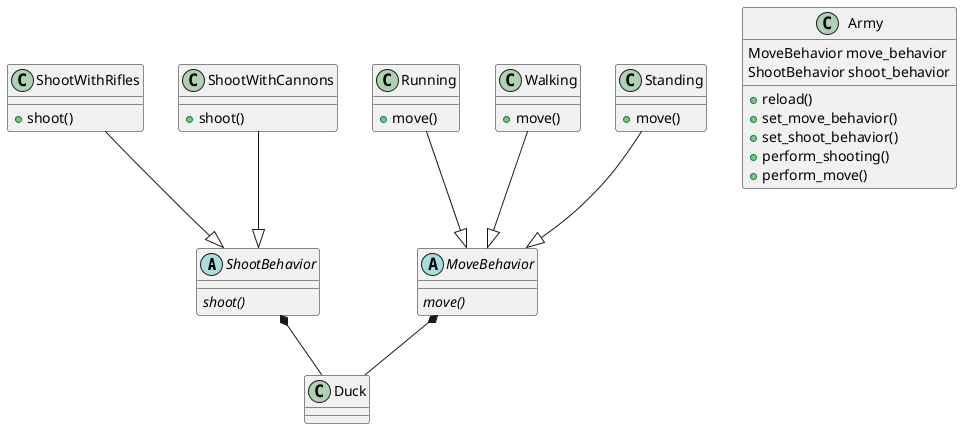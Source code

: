 @startuml

abstract class "ShootBehavior" {
{abstract} shoot()
}

class ShootWithRifles {
+ shoot()
}

class ShootWithCannons {
+ shoot()
}


abstract class "MoveBehavior" {
{abstract} move()
}

class Running {
+ move()
}

class Walking {
+ move()
}

class Standing {
+ move()
}


class Army {
MoveBehavior move_behavior
ShootBehavior shoot_behavior
+ reload()
+ set_move_behavior()
+ set_shoot_behavior()
+ perform_shooting()
+ perform_move()
}

' Связи
ShootWithCannons --|> ShootBehavior
ShootWithRifles --|> ShootBehavior

Running --|> MoveBehavior
Walking --|> MoveBehavior
Standing --|> MoveBehavior

Duck -up-* ShootBehavior
Duck -up-* MoveBehavior

@enduml
